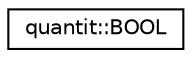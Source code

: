 digraph "Graphical Class Hierarchy"
{
 // LATEX_PDF_SIZE
  edge [fontname="Helvetica",fontsize="10",labelfontname="Helvetica",labelfontsize="10"];
  node [fontname="Helvetica",fontsize="10",shape=record];
  rankdir="LR";
  Node0 [label="quantit::BOOL",height=0.2,width=0.4,color="black", fillcolor="white", style="filled",URL="$structquantit_1_1BOOL.html",tooltip="A bool type with no implicit conversion from arithmetic types."];
}
